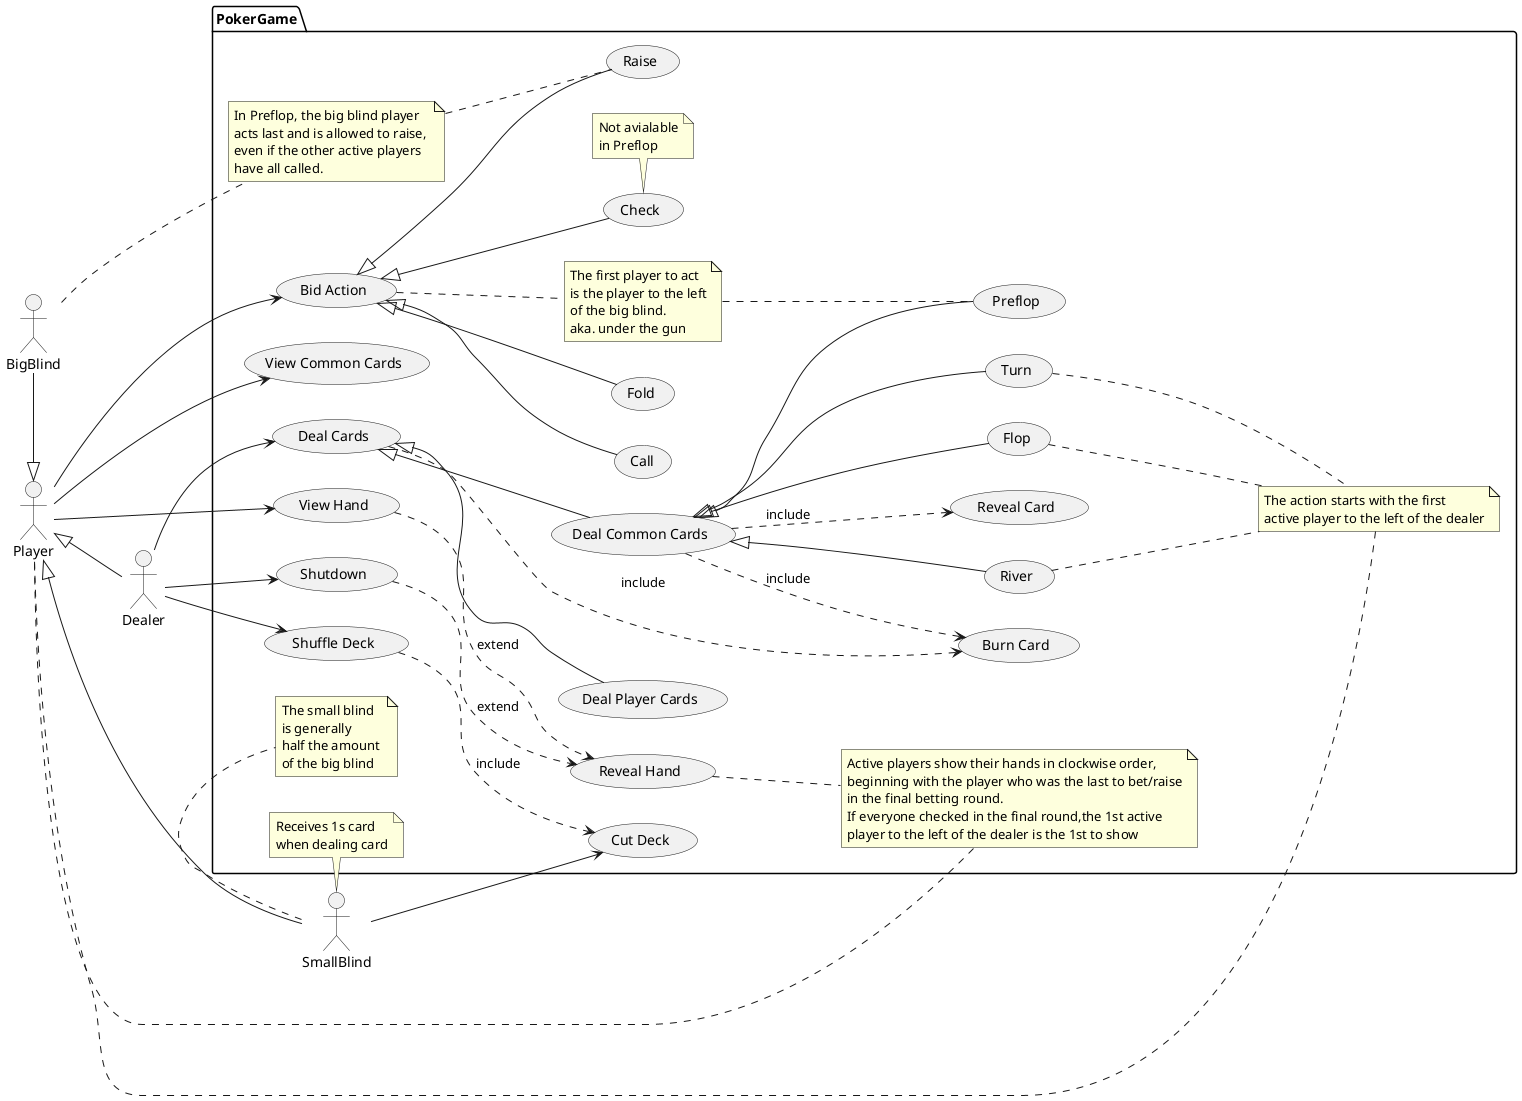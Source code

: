@startuml
left to right direction

actor Player
actor Dealer
actor BigBlind
actor SmallBlind

package PokerGame {
Player <|-- Dealer
Player <|-- SmallBlind
Player <|-left- BigBlind

Player --> (Bid Action)
Player --> (View Common Cards)
Player --> (View Hand)
(View Hand) ..> (Reveal Hand) : extend 
(Shutdown) ..> (Reveal Hand) : extend

SmallBlind --> (Cut Deck)
Dealer --> (Deal Cards) 
Dealer --> (Shuffle Deck)
Dealer --> (Shutdown)
(Shuffle Deck) ..> (Cut Deck) : include

(Deal Cards)  ..>  (Burn Card) : include
(Deal Cards) <|-- (Deal Common Cards)
(Deal Cards) <|-- (Deal Player Cards)

(Deal Common Cards) <|-- (Preflop)
(Deal Common Cards) <|-- (Flop)
(Deal Common Cards) <|-- (Turn)
(Deal Common Cards) <|-- (River)
(Deal Common Cards) ..>  (Burn Card) : include
(Deal Common Cards) ..>  (Reveal Card) : include


(Bid Action) <|-- (Call)
(Bid Action) <|--(Raise)
(Bid Action) <|-- (Fold)
(Bid Action) <|--(Check)

note bottom of (Check)
    Not avialable
    in Preflop
endnote

note bottom of (SmallBlind)
    Receives 1s card
    when dealing card
endnote



note bottom of (SmallBlind) 
    The small blind 
    is generally
    half the amount 
    of the big blind
endnote

note "The first player to act \nis the player to the left\nof the big blind.\naka. under the gun" as N1
(Bid Action) .. N1
 N1 .. (Preflop)

note "The action starts with the first\nactive player to the left of the dealer" as N2
(Flop) .. N2
(Turn) .. N2
(River) .. N2
N2 .. Player

note  "In Preflop, the big blind player\nacts last and is allowed to raise, \neven if the other active players \nhave all called." as N3
BigBlind .. N3
N3 .. (Raise)

note "Active players show their hands in clockwise order,\nbeginning with the player who was the last to bet/raise\nin the final betting round.\nIf everyone checked in the final round,the 1st active\nplayer to the left of the dealer is the 1st to show" as N4
N4 .. Player
(Reveal Hand) .. N4


' }

@enduml